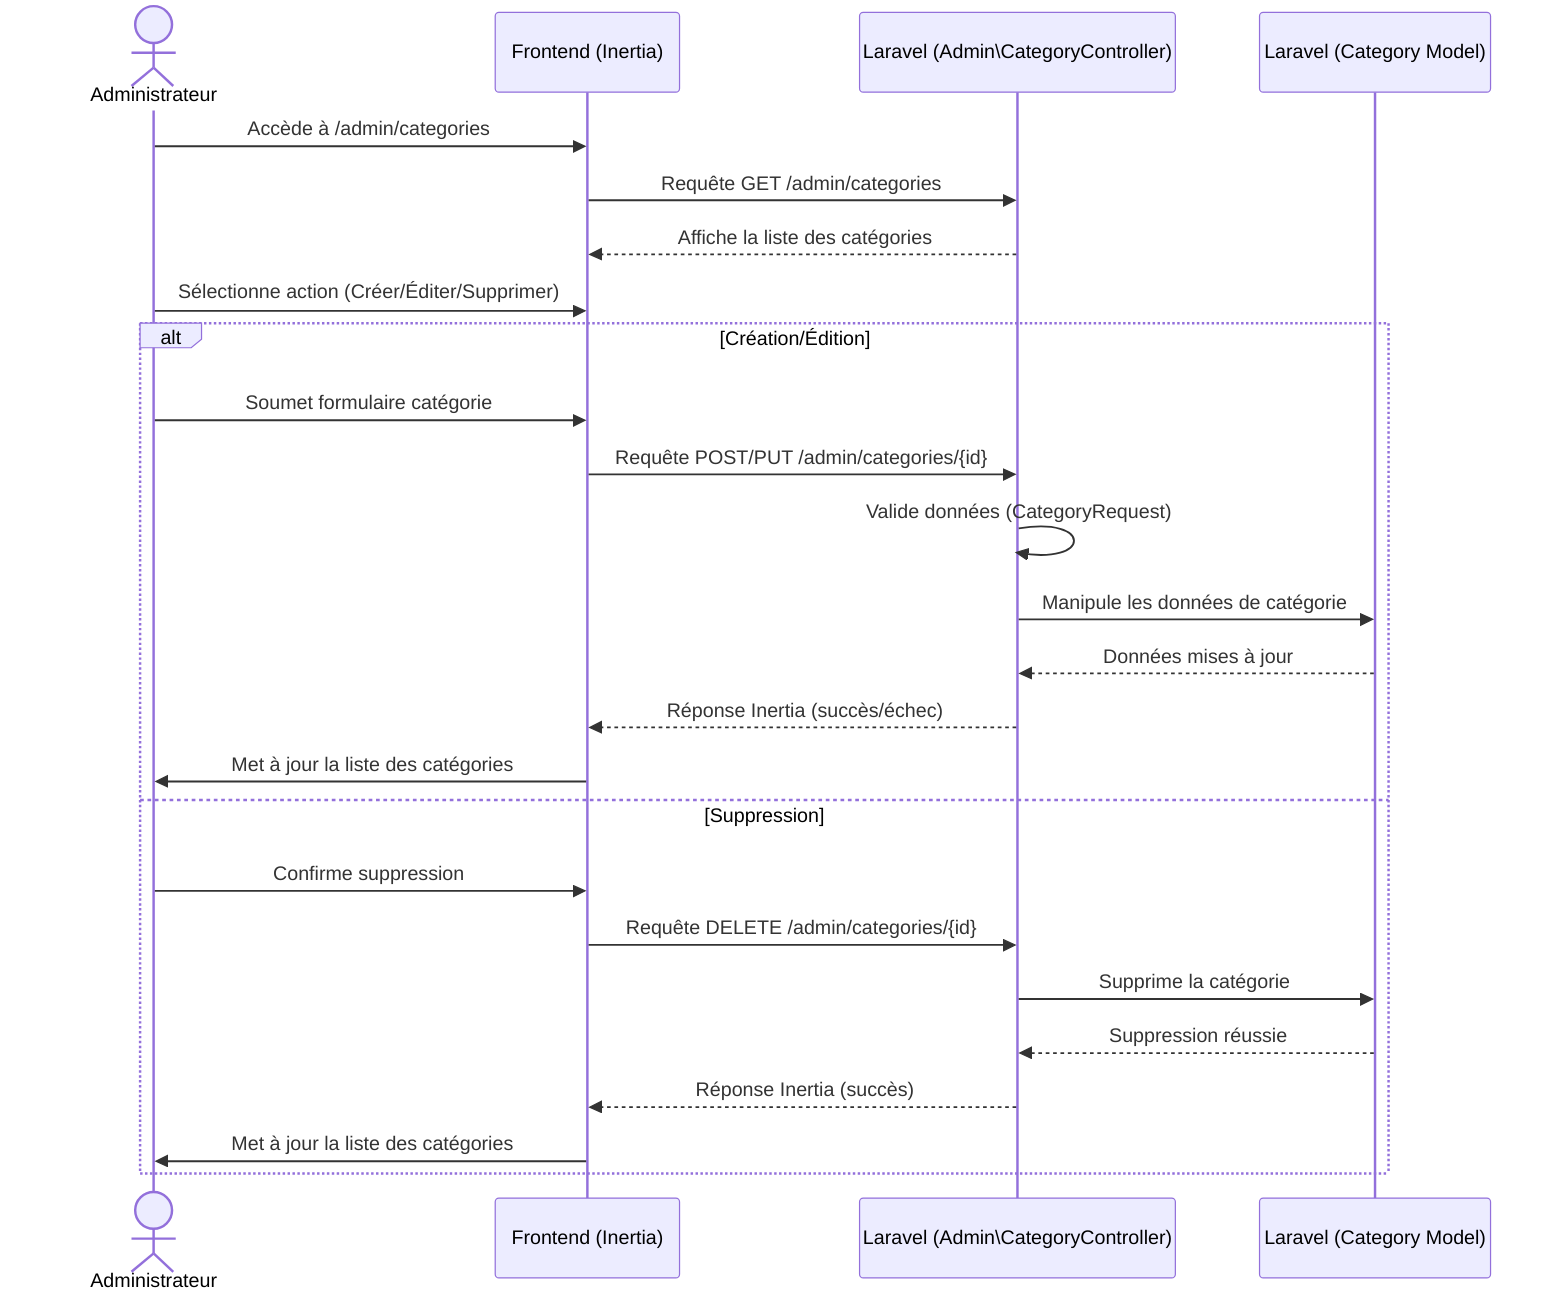 sequenceDiagram
    actor A as Administrateur
    participant F as Frontend (Inertia)
    participant LCC as Laravel (Admin\CategoryController)
    participant LCM as Laravel (Category Model)

    A->>F: Accède à /admin/categories
    F->>LCC: Requête GET /admin/categories
    LCC-->>F: Affiche la liste des catégories
    A->>F: Sélectionne action (Créer/Éditer/Supprimer)
    alt Création/Édition
        A->>F: Soumet formulaire catégorie
        F->>LCC: Requête POST/PUT /admin/categories/{id}
        LCC->>LCC: Valide données (CategoryRequest)
        LCC->>LCM: Manipule les données de catégorie
        LCM-->>LCC: Données mises à jour
        LCC-->>F: Réponse Inertia (succès/échec)
        F->>A: Met à jour la liste des catégories
    else Suppression
        A->>F: Confirme suppression
        F->>LCC: Requête DELETE /admin/categories/{id}
        LCC->>LCM: Supprime la catégorie
        LCM-->>LCC: Suppression réussie
        LCC-->>F: Réponse Inertia (succès)
        F->>A: Met à jour la liste des catégories
    end